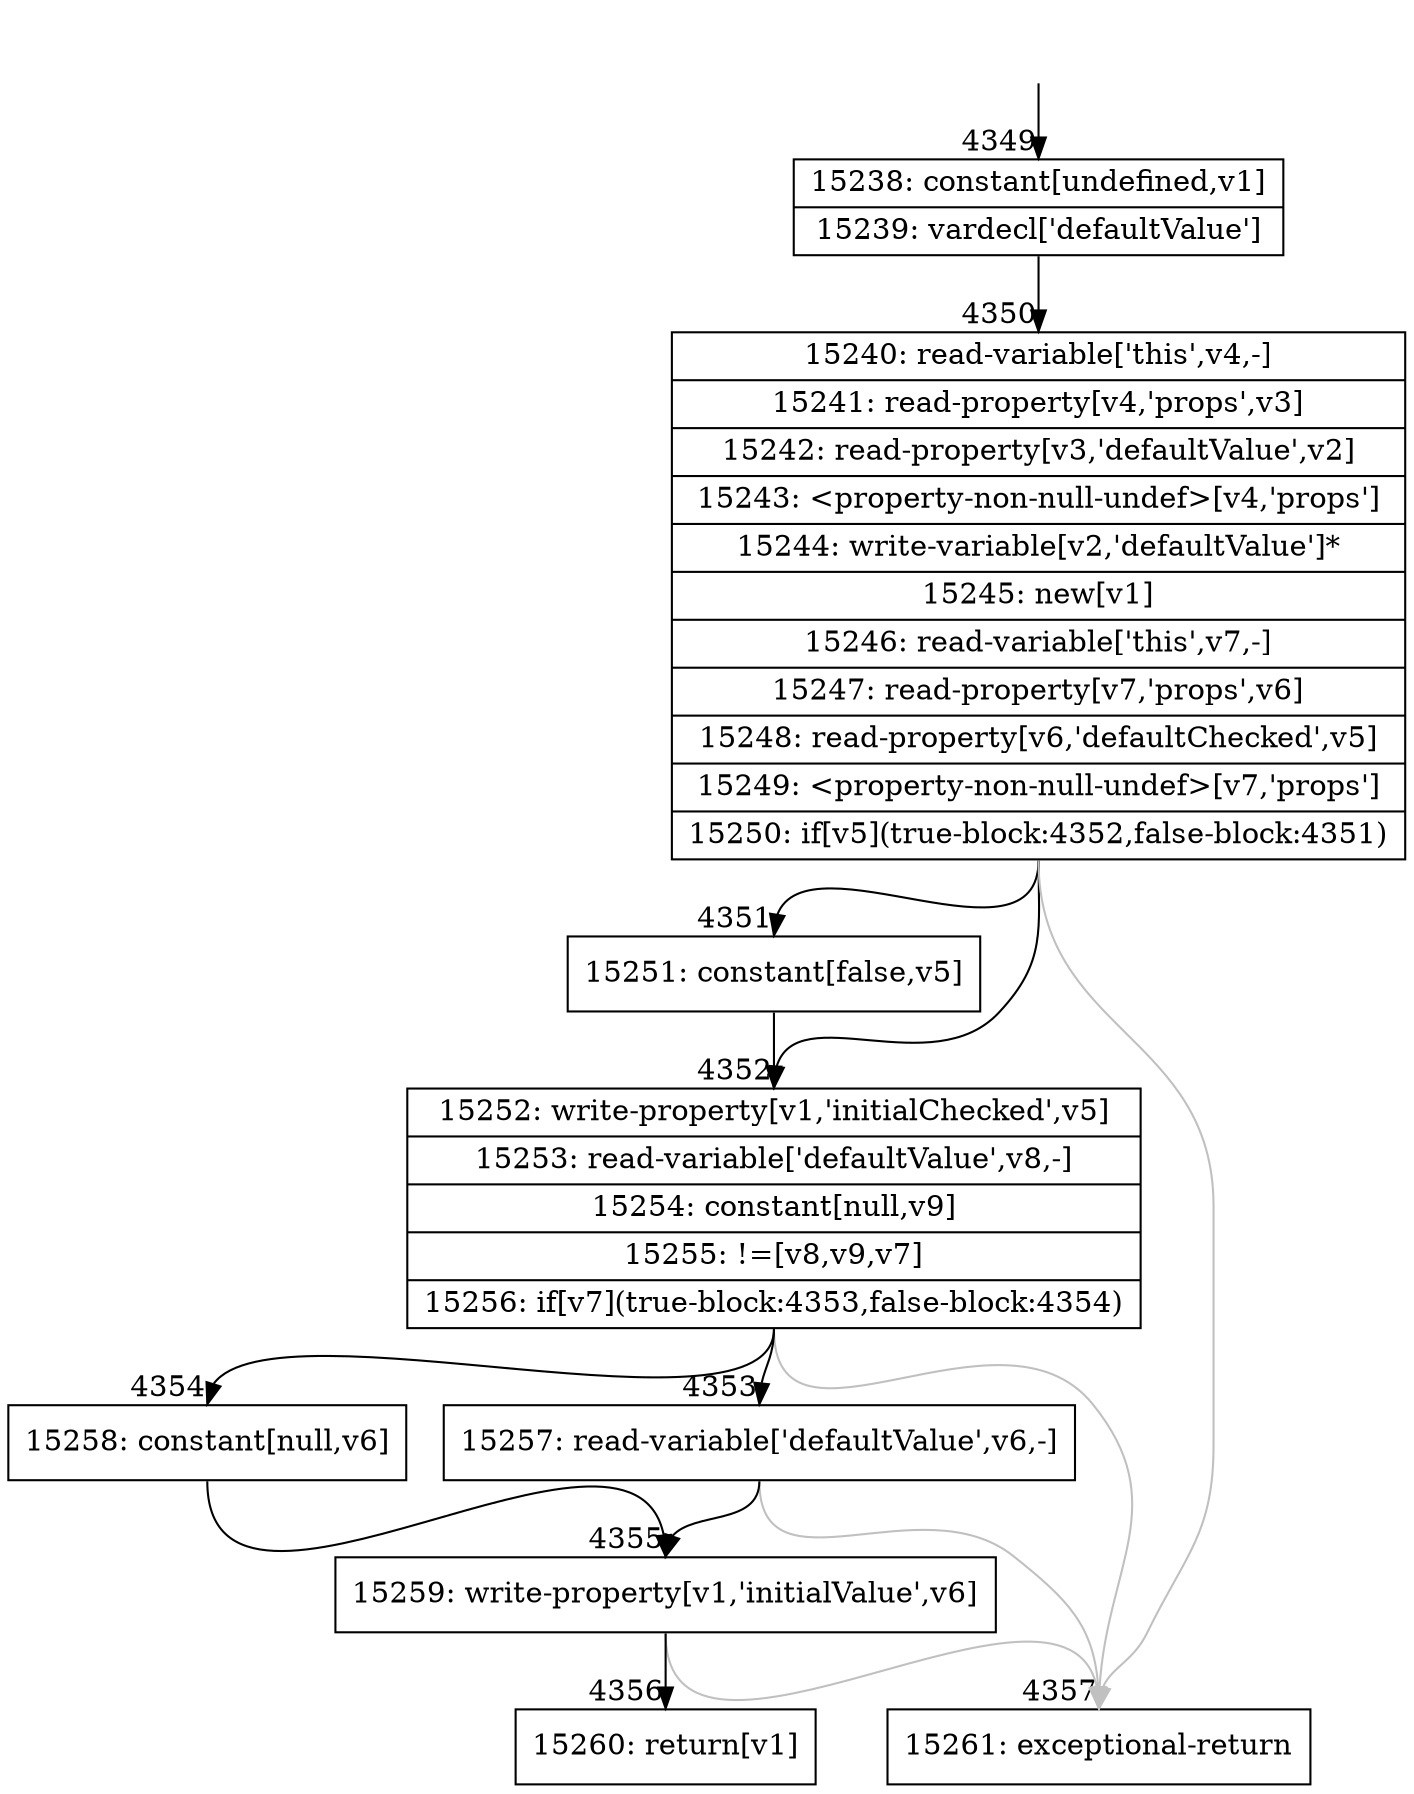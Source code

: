 digraph {
rankdir="TD"
BB_entry297[shape=none,label=""];
BB_entry297 -> BB4349 [tailport=s, headport=n, headlabel="    4349"]
BB4349 [shape=record label="{15238: constant[undefined,v1]|15239: vardecl['defaultValue']}" ] 
BB4349 -> BB4350 [tailport=s, headport=n, headlabel="      4350"]
BB4350 [shape=record label="{15240: read-variable['this',v4,-]|15241: read-property[v4,'props',v3]|15242: read-property[v3,'defaultValue',v2]|15243: \<property-non-null-undef\>[v4,'props']|15244: write-variable[v2,'defaultValue']*|15245: new[v1]|15246: read-variable['this',v7,-]|15247: read-property[v7,'props',v6]|15248: read-property[v6,'defaultChecked',v5]|15249: \<property-non-null-undef\>[v7,'props']|15250: if[v5](true-block:4352,false-block:4351)}" ] 
BB4350 -> BB4352 [tailport=s, headport=n, headlabel="      4352"]
BB4350 -> BB4351 [tailport=s, headport=n, headlabel="      4351"]
BB4350 -> BB4357 [tailport=s, headport=n, color=gray, headlabel="      4357"]
BB4351 [shape=record label="{15251: constant[false,v5]}" ] 
BB4351 -> BB4352 [tailport=s, headport=n]
BB4352 [shape=record label="{15252: write-property[v1,'initialChecked',v5]|15253: read-variable['defaultValue',v8,-]|15254: constant[null,v9]|15255: !=[v8,v9,v7]|15256: if[v7](true-block:4353,false-block:4354)}" ] 
BB4352 -> BB4353 [tailport=s, headport=n, headlabel="      4353"]
BB4352 -> BB4354 [tailport=s, headport=n, headlabel="      4354"]
BB4352 -> BB4357 [tailport=s, headport=n, color=gray]
BB4353 [shape=record label="{15257: read-variable['defaultValue',v6,-]}" ] 
BB4353 -> BB4355 [tailport=s, headport=n, headlabel="      4355"]
BB4353 -> BB4357 [tailport=s, headport=n, color=gray]
BB4354 [shape=record label="{15258: constant[null,v6]}" ] 
BB4354 -> BB4355 [tailport=s, headport=n]
BB4355 [shape=record label="{15259: write-property[v1,'initialValue',v6]}" ] 
BB4355 -> BB4356 [tailport=s, headport=n, headlabel="      4356"]
BB4355 -> BB4357 [tailport=s, headport=n, color=gray]
BB4356 [shape=record label="{15260: return[v1]}" ] 
BB4357 [shape=record label="{15261: exceptional-return}" ] 
//#$~ 8289
}
